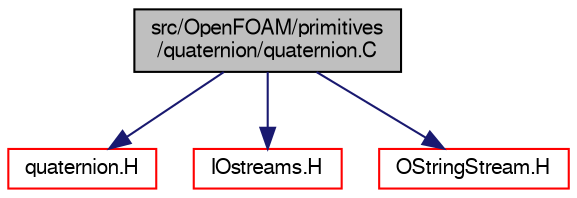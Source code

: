digraph "src/OpenFOAM/primitives/quaternion/quaternion.C"
{
  bgcolor="transparent";
  edge [fontname="FreeSans",fontsize="10",labelfontname="FreeSans",labelfontsize="10"];
  node [fontname="FreeSans",fontsize="10",shape=record];
  Node0 [label="src/OpenFOAM/primitives\l/quaternion/quaternion.C",height=0.2,width=0.4,color="black", fillcolor="grey75", style="filled", fontcolor="black"];
  Node0 -> Node1 [color="midnightblue",fontsize="10",style="solid",fontname="FreeSans"];
  Node1 [label="quaternion.H",height=0.2,width=0.4,color="red",URL="$a12443.html"];
  Node0 -> Node57 [color="midnightblue",fontsize="10",style="solid",fontname="FreeSans"];
  Node57 [label="IOstreams.H",height=0.2,width=0.4,color="red",URL="$a09104.html",tooltip="Useful combination of include files which define Sin, Sout and Serr and the use of IO streams general..."];
  Node0 -> Node80 [color="midnightblue",fontsize="10",style="solid",fontname="FreeSans"];
  Node80 [label="OStringStream.H",height=0.2,width=0.4,color="red",URL="$a09212.html"];
}

